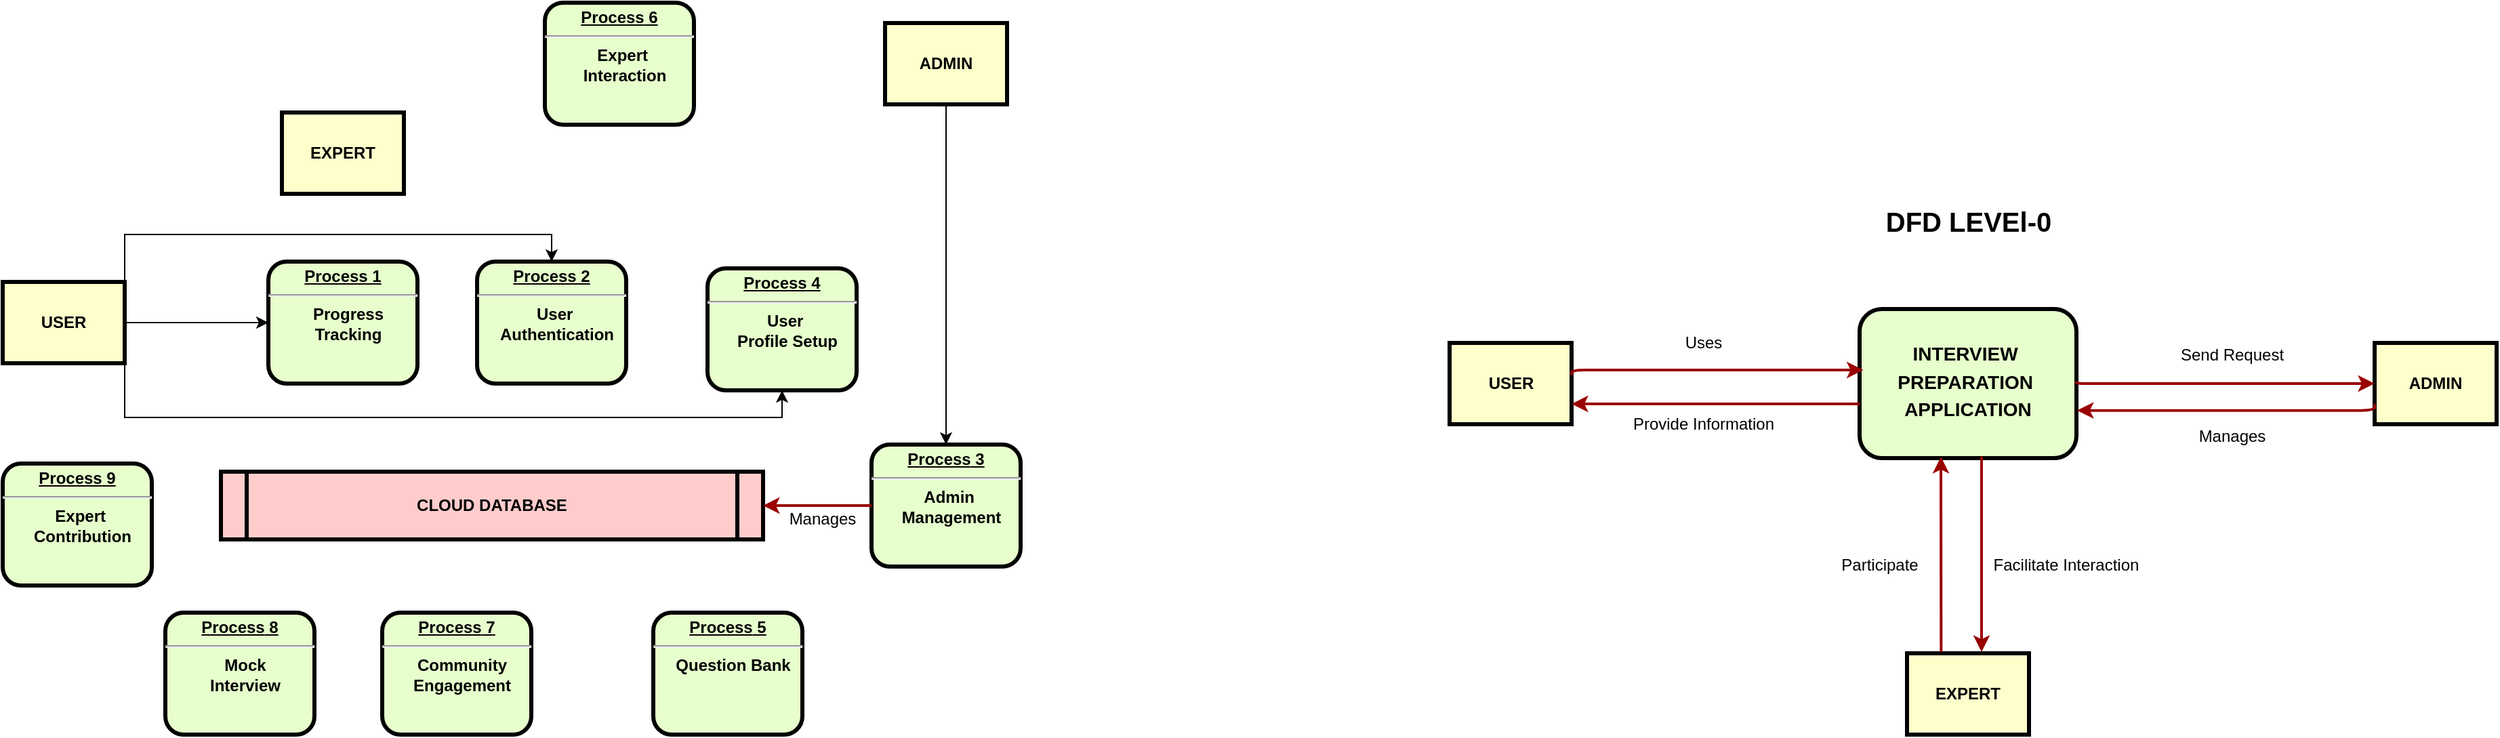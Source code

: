 <mxfile version="22.0.6" type="device">
  <diagram name="Page-1" id="c7558073-3199-34d8-9f00-42111426c3f3">
    <mxGraphModel dx="979" dy="566" grid="1" gridSize="10" guides="1" tooltips="1" connect="1" arrows="1" fold="1" page="1" pageScale="1" pageWidth="826" pageHeight="1169" background="none" math="0" shadow="0">
      <root>
        <mxCell id="0" />
        <mxCell id="1" parent="0" />
        <mxCell id="2" value="&lt;p style=&quot;margin: 0px; margin-top: 4px; text-align: center; text-decoration: underline;&quot;&gt;&lt;strong&gt;Process 1&lt;br&gt;&lt;/strong&gt;&lt;/p&gt;&lt;hr&gt;&lt;p style=&quot;margin: 0px; margin-left: 8px;&quot;&gt;Progress&lt;/p&gt;&lt;p style=&quot;margin: 0px; margin-left: 8px;&quot;&gt;Tracking&lt;/p&gt;" style="verticalAlign=middle;align=center;overflow=fill;fontSize=12;fontFamily=Helvetica;html=1;rounded=1;fontStyle=1;strokeWidth=3;fillColor=#E6FFCC" parent="1" vertex="1">
          <mxGeometry x="236" y="236" width="110" height="90" as="geometry" />
        </mxCell>
        <mxCell id="3" value="EXPERT" style="whiteSpace=wrap;align=center;verticalAlign=middle;fontStyle=1;strokeWidth=3;fillColor=#FFFFCC" parent="1" vertex="1">
          <mxGeometry x="246" y="126" width="90" height="60" as="geometry" />
        </mxCell>
        <mxCell id="0EiWsD7YYBJB4MSZuBvv-81" style="edgeStyle=orthogonalEdgeStyle;rounded=0;orthogonalLoop=1;jettySize=auto;html=1;exitX=1;exitY=0.5;exitDx=0;exitDy=0;entryX=0;entryY=0.5;entryDx=0;entryDy=0;" edge="1" parent="1" source="4" target="2">
          <mxGeometry relative="1" as="geometry" />
        </mxCell>
        <mxCell id="0EiWsD7YYBJB4MSZuBvv-83" style="edgeStyle=orthogonalEdgeStyle;rounded=0;orthogonalLoop=1;jettySize=auto;html=1;exitX=1;exitY=0.5;exitDx=0;exitDy=0;entryX=0.5;entryY=0;entryDx=0;entryDy=0;" edge="1" parent="1" source="4" target="6">
          <mxGeometry relative="1" as="geometry">
            <Array as="points">
              <mxPoint x="130" y="216" />
              <mxPoint x="445" y="216" />
            </Array>
          </mxGeometry>
        </mxCell>
        <mxCell id="0EiWsD7YYBJB4MSZuBvv-87" style="edgeStyle=orthogonalEdgeStyle;rounded=0;orthogonalLoop=1;jettySize=auto;html=1;exitX=1;exitY=0.5;exitDx=0;exitDy=0;entryX=0.5;entryY=1;entryDx=0;entryDy=0;" edge="1" parent="1" source="4" target="8">
          <mxGeometry relative="1" as="geometry">
            <Array as="points">
              <mxPoint x="130" y="351" />
              <mxPoint x="615" y="351" />
            </Array>
          </mxGeometry>
        </mxCell>
        <mxCell id="4" value="USER" style="whiteSpace=wrap;align=center;verticalAlign=middle;fontStyle=1;strokeWidth=3;fillColor=#FFFFCC" parent="1" vertex="1">
          <mxGeometry x="40" y="251" width="90" height="60" as="geometry" />
        </mxCell>
        <mxCell id="5" value="CLOUD DATABASE" style="shape=process;whiteSpace=wrap;align=center;verticalAlign=middle;size=0.048;fontStyle=1;strokeWidth=3;fillColor=#FFCCCC" parent="1" vertex="1">
          <mxGeometry x="201.0" y="391" width="400" height="50" as="geometry" />
        </mxCell>
        <mxCell id="6" value="&lt;p style=&quot;margin: 0px; margin-top: 4px; text-align: center; text-decoration: underline;&quot;&gt;&lt;strong&gt;Process 2&lt;br&gt;&lt;/strong&gt;&lt;/p&gt;&lt;hr&gt;&lt;p style=&quot;margin: 0px; margin-left: 8px;&quot;&gt;User&amp;nbsp;&lt;/p&gt;&lt;p style=&quot;margin: 0px; margin-left: 8px;&quot;&gt;Authentication&lt;/p&gt;" style="verticalAlign=middle;align=center;overflow=fill;fontSize=12;fontFamily=Helvetica;html=1;rounded=1;fontStyle=1;strokeWidth=3;fillColor=#E6FFCC" parent="1" vertex="1">
          <mxGeometry x="390" y="236" width="110" height="90" as="geometry" />
        </mxCell>
        <mxCell id="7" value="&lt;p style=&quot;margin: 0px; margin-top: 4px; text-align: center; text-decoration: underline;&quot;&gt;&lt;strong&gt;&lt;strong&gt;Process&lt;/strong&gt; 3&lt;br&gt;&lt;/strong&gt;&lt;/p&gt;&lt;hr&gt;&lt;p style=&quot;margin: 0px; margin-left: 8px;&quot;&gt;Admin&amp;nbsp;&lt;/p&gt;&lt;p style=&quot;margin: 0px; margin-left: 8px;&quot;&gt;Management&lt;/p&gt;" style="verticalAlign=middle;align=center;overflow=fill;fontSize=12;fontFamily=Helvetica;html=1;rounded=1;fontStyle=1;strokeWidth=3;fillColor=#E6FFCC" parent="1" vertex="1">
          <mxGeometry x="681" y="371" width="110" height="90" as="geometry" />
        </mxCell>
        <mxCell id="8" value="&lt;p style=&quot;margin: 0px; margin-top: 4px; text-align: center; text-decoration: underline;&quot;&gt;&lt;strong&gt;&lt;strong&gt;Process&lt;/strong&gt; 4&lt;br&gt;&lt;/strong&gt;&lt;/p&gt;&lt;hr&gt;&lt;p style=&quot;margin: 0px; margin-left: 8px;&quot;&gt;User&amp;nbsp;&lt;/p&gt;&lt;p style=&quot;margin: 0px; margin-left: 8px;&quot;&gt;Profile&amp;nbsp;&lt;span style=&quot;background-color: initial;&quot;&gt;Setup&lt;/span&gt;&lt;/p&gt;" style="verticalAlign=middle;align=center;overflow=fill;fontSize=12;fontFamily=Helvetica;html=1;rounded=1;fontStyle=1;strokeWidth=3;fillColor=#E6FFCC" parent="1" vertex="1">
          <mxGeometry x="560" y="241" width="110" height="90" as="geometry" />
        </mxCell>
        <mxCell id="0EiWsD7YYBJB4MSZuBvv-80" style="edgeStyle=orthogonalEdgeStyle;rounded=0;orthogonalLoop=1;jettySize=auto;html=1;exitX=0.5;exitY=1;exitDx=0;exitDy=0;" edge="1" parent="1" source="12" target="7">
          <mxGeometry relative="1" as="geometry" />
        </mxCell>
        <mxCell id="12" value="ADMIN" style="whiteSpace=wrap;align=center;verticalAlign=middle;fontStyle=1;strokeWidth=3;fillColor=#FFFFCC" parent="1" vertex="1">
          <mxGeometry x="691" y="60.0" width="90" height="60" as="geometry" />
        </mxCell>
        <mxCell id="62" value="Uses" style="text;spacingTop=-5;align=center" parent="1" vertex="1">
          <mxGeometry x="1280" y="287" width="30" height="24" as="geometry" />
        </mxCell>
        <mxCell id="73" value="" style="edgeStyle=elbowEdgeStyle;elbow=vertical;strokeColor=#990000;strokeWidth=2" parent="1" source="7" target="5" edge="1">
          <mxGeometry width="100" height="100" relative="1" as="geometry">
            <mxPoint x="460" y="500" as="sourcePoint" />
            <mxPoint x="560" y="400" as="targetPoint" />
            <Array as="points" />
          </mxGeometry>
        </mxCell>
        <mxCell id="GQEIz0DpZ-lxtKbZ7wda-96" value="USER" style="whiteSpace=wrap;align=center;verticalAlign=middle;fontStyle=1;strokeWidth=3;fillColor=#FFFFCC" parent="1" vertex="1">
          <mxGeometry x="1107.5" y="296" width="90" height="60" as="geometry" />
        </mxCell>
        <mxCell id="GQEIz0DpZ-lxtKbZ7wda-97" value="&lt;b&gt;&lt;font style=&quot;font-size: 20px;&quot;&gt;DFD LEVEl-0&lt;/font&gt;&lt;/b&gt;" style="text;strokeColor=none;align=center;fillColor=none;html=1;verticalAlign=middle;whiteSpace=wrap;rounded=0;" parent="1" vertex="1">
          <mxGeometry x="1402.5" y="191" width="175" height="30" as="geometry" />
        </mxCell>
        <mxCell id="GQEIz0DpZ-lxtKbZ7wda-98" value="EXPERT" style="whiteSpace=wrap;align=center;verticalAlign=middle;fontStyle=1;strokeWidth=3;fillColor=#FFFFCC" parent="1" vertex="1">
          <mxGeometry x="1445" y="525" width="90" height="60" as="geometry" />
        </mxCell>
        <mxCell id="GQEIz0DpZ-lxtKbZ7wda-99" value="ADMIN" style="whiteSpace=wrap;align=center;verticalAlign=middle;fontStyle=1;strokeWidth=3;fillColor=#FFFFCC" parent="1" vertex="1">
          <mxGeometry x="1790" y="296" width="90" height="60" as="geometry" />
        </mxCell>
        <mxCell id="GQEIz0DpZ-lxtKbZ7wda-102" value="&lt;p style=&quot;margin: 4px 0px 0px; font-size: 14px;&quot;&gt;&lt;font style=&quot;font-size: 14px;&quot;&gt;&lt;br&gt;&lt;/font&gt;&lt;/p&gt;&lt;p style=&quot;margin: 4px 0px 0px; font-size: 14px;&quot;&gt;&lt;font style=&quot;font-size: 14px;&quot;&gt;INTERVIEW&amp;nbsp;&lt;/font&gt;&lt;/p&gt;&lt;p style=&quot;margin: 4px 0px 0px; font-size: 14px;&quot;&gt;&lt;font style=&quot;font-size: 14px;&quot;&gt;PREPARATION&amp;nbsp;&lt;/font&gt;&lt;/p&gt;&lt;p style=&quot;margin: 4px 0px 0px; font-size: 14px;&quot;&gt;&lt;font style=&quot;font-size: 14px;&quot;&gt;APPLICATION&lt;/font&gt;&lt;/p&gt;" style="verticalAlign=middle;align=center;overflow=fill;fontSize=12;fontFamily=Helvetica;html=1;rounded=1;fontStyle=1;strokeWidth=3;fillColor=#E6FFCC" parent="1" vertex="1">
          <mxGeometry x="1410" y="271" width="160" height="110" as="geometry" />
        </mxCell>
        <mxCell id="GQEIz0DpZ-lxtKbZ7wda-103" value="" style="edgeStyle=elbowEdgeStyle;elbow=horizontal;strokeColor=#990000;strokeWidth=2;entryX=-0.043;entryY=0.403;entryDx=0;entryDy=0;entryPerimeter=0;" parent="1" edge="1">
          <mxGeometry width="100" height="100" relative="1" as="geometry">
            <mxPoint x="1197.5" y="319.73" as="sourcePoint" />
            <mxPoint x="1412.77" y="316" as="targetPoint" />
            <Array as="points">
              <mxPoint x="1197.5" y="364.73" />
            </Array>
          </mxGeometry>
        </mxCell>
        <mxCell id="GQEIz0DpZ-lxtKbZ7wda-106" value="" style="edgeStyle=elbowEdgeStyle;elbow=vertical;strokeColor=#990000;strokeWidth=2;entryX=1;entryY=0.75;entryDx=0;entryDy=0;" parent="1" target="GQEIz0DpZ-lxtKbZ7wda-96" edge="1">
          <mxGeometry width="100" height="100" relative="1" as="geometry">
            <mxPoint x="1410" y="341" as="sourcePoint" />
            <mxPoint x="1330" y="341" as="targetPoint" />
            <Array as="points">
              <mxPoint x="1379" y="341" />
            </Array>
          </mxGeometry>
        </mxCell>
        <mxCell id="GQEIz0DpZ-lxtKbZ7wda-107" value="Provide Information&#xa;" style="text;spacingTop=-5;align=center" parent="1" vertex="1">
          <mxGeometry x="1280" y="347" width="30" height="24" as="geometry" />
        </mxCell>
        <mxCell id="GQEIz0DpZ-lxtKbZ7wda-108" value="" style="edgeStyle=elbowEdgeStyle;elbow=horizontal;strokeColor=#990000;strokeWidth=2;entryX=0;entryY=0.5;entryDx=0;entryDy=0;exitX=0;exitY=0.5;exitDx=0;exitDy=0;" parent="1" target="GQEIz0DpZ-lxtKbZ7wda-99" edge="1">
          <mxGeometry width="100" height="100" relative="1" as="geometry">
            <mxPoint x="1570" y="324.55" as="sourcePoint" />
            <mxPoint x="1785.27" y="320.82" as="targetPoint" />
            <Array as="points">
              <mxPoint x="1570" y="369.55" />
            </Array>
          </mxGeometry>
        </mxCell>
        <mxCell id="GQEIz0DpZ-lxtKbZ7wda-109" value="" style="edgeStyle=elbowEdgeStyle;elbow=vertical;strokeColor=#990000;strokeWidth=2;entryX=1;entryY=0.75;entryDx=0;entryDy=0;exitX=0;exitY=0.75;exitDx=0;exitDy=0;" parent="1" source="GQEIz0DpZ-lxtKbZ7wda-99" edge="1">
          <mxGeometry width="100" height="100" relative="1" as="geometry">
            <mxPoint x="1782.5" y="345.82" as="sourcePoint" />
            <mxPoint x="1570.5" y="345.82" as="targetPoint" />
            <Array as="points">
              <mxPoint x="1751.5" y="345.82" />
            </Array>
          </mxGeometry>
        </mxCell>
        <mxCell id="GQEIz0DpZ-lxtKbZ7wda-110" value="Send Request" style="text;spacingTop=-5;align=center" parent="1" vertex="1">
          <mxGeometry x="1670" y="296" width="30" height="24" as="geometry" />
        </mxCell>
        <mxCell id="GQEIz0DpZ-lxtKbZ7wda-112" value="Manages" style="text;spacingTop=-5;align=center" parent="1" vertex="1">
          <mxGeometry x="1670" y="356" width="30" height="24" as="geometry" />
        </mxCell>
        <mxCell id="GQEIz0DpZ-lxtKbZ7wda-113" value="" style="edgeStyle=elbowEdgeStyle;elbow=horizontal;strokeColor=#990000;strokeWidth=2" parent="1" edge="1">
          <mxGeometry width="100" height="100" relative="1" as="geometry">
            <mxPoint x="1470.18" y="524" as="sourcePoint" />
            <mxPoint x="1470.004" y="380" as="targetPoint" />
          </mxGeometry>
        </mxCell>
        <mxCell id="GQEIz0DpZ-lxtKbZ7wda-115" value="" style="edgeStyle=elbowEdgeStyle;elbow=horizontal;strokeColor=#990000;strokeWidth=2" parent="1" edge="1">
          <mxGeometry width="100" height="100" relative="1" as="geometry">
            <mxPoint x="1500" y="380" as="sourcePoint" />
            <mxPoint x="1500" y="524" as="targetPoint" />
          </mxGeometry>
        </mxCell>
        <mxCell id="GQEIz0DpZ-lxtKbZ7wda-116" value="Facilitate Interaction&#xa; " style="text;spacingTop=-5;align=center" parent="1" vertex="1">
          <mxGeometry x="1547.5" y="451" width="30" height="24" as="geometry" />
        </mxCell>
        <mxCell id="GQEIz0DpZ-lxtKbZ7wda-118" value="Participate" style="text;spacingTop=-5;align=center" parent="1" vertex="1">
          <mxGeometry x="1410" y="451" width="30" height="24" as="geometry" />
        </mxCell>
        <mxCell id="0EiWsD7YYBJB4MSZuBvv-73" value="Manages" style="text;spacingTop=-5;align=center" vertex="1" parent="1">
          <mxGeometry x="630" y="417" width="30" height="24" as="geometry" />
        </mxCell>
        <mxCell id="0EiWsD7YYBJB4MSZuBvv-74" value="&lt;p style=&quot;margin: 0px; margin-top: 4px; text-align: center; text-decoration: underline;&quot;&gt;&lt;strong&gt;&lt;strong&gt;Process&lt;/strong&gt;&amp;nbsp;5&lt;br&gt;&lt;/strong&gt;&lt;/p&gt;&lt;hr&gt;&lt;p style=&quot;margin: 0px; margin-left: 8px;&quot;&gt;Question Bank&lt;/p&gt;" style="verticalAlign=middle;align=center;overflow=fill;fontSize=12;fontFamily=Helvetica;html=1;rounded=1;fontStyle=1;strokeWidth=3;fillColor=#E6FFCC" vertex="1" parent="1">
          <mxGeometry x="520" y="495" width="110" height="90" as="geometry" />
        </mxCell>
        <mxCell id="0EiWsD7YYBJB4MSZuBvv-75" value="&lt;p style=&quot;margin: 0px; margin-top: 4px; text-align: center; text-decoration: underline;&quot;&gt;&lt;strong&gt;&lt;strong&gt;Process&lt;/strong&gt;&amp;nbsp;6&lt;br&gt;&lt;/strong&gt;&lt;/p&gt;&lt;hr&gt;&lt;p style=&quot;margin: 0px; margin-left: 8px;&quot;&gt;Expert&amp;nbsp;&lt;/p&gt;&lt;p style=&quot;margin: 0px; margin-left: 8px;&quot;&gt;Interaction&lt;/p&gt;" style="verticalAlign=middle;align=center;overflow=fill;fontSize=12;fontFamily=Helvetica;html=1;rounded=1;fontStyle=1;strokeWidth=3;fillColor=#E6FFCC" vertex="1" parent="1">
          <mxGeometry x="440" y="45" width="110" height="90" as="geometry" />
        </mxCell>
        <mxCell id="0EiWsD7YYBJB4MSZuBvv-76" value="&lt;p style=&quot;margin: 0px; margin-top: 4px; text-align: center; text-decoration: underline;&quot;&gt;&lt;strong&gt;&lt;strong&gt;Process&lt;/strong&gt;&amp;nbsp;7&lt;br&gt;&lt;/strong&gt;&lt;/p&gt;&lt;hr&gt;&lt;p style=&quot;margin: 0px; margin-left: 8px;&quot;&gt;Community&lt;/p&gt;&lt;p style=&quot;margin: 0px; margin-left: 8px;&quot;&gt;Engagement&lt;/p&gt;&lt;p style=&quot;margin: 0px; margin-left: 8px;&quot;&gt;&lt;br&gt;&lt;/p&gt;" style="verticalAlign=middle;align=center;overflow=fill;fontSize=12;fontFamily=Helvetica;html=1;rounded=1;fontStyle=1;strokeWidth=3;fillColor=#E6FFCC" vertex="1" parent="1">
          <mxGeometry x="320" y="495" width="110" height="90" as="geometry" />
        </mxCell>
        <mxCell id="0EiWsD7YYBJB4MSZuBvv-77" value="&lt;p style=&quot;margin: 0px; margin-top: 4px; text-align: center; text-decoration: underline;&quot;&gt;&lt;strong&gt;&lt;strong&gt;Process&lt;/strong&gt;&amp;nbsp;8&lt;br&gt;&lt;/strong&gt;&lt;/p&gt;&lt;hr&gt;&lt;p style=&quot;margin: 0px; margin-left: 8px;&quot;&gt;Mock&lt;/p&gt;&lt;p style=&quot;margin: 0px; margin-left: 8px;&quot;&gt;Interview&lt;/p&gt;&lt;p style=&quot;margin: 0px; margin-left: 8px;&quot;&gt;&lt;br&gt;&lt;/p&gt;" style="verticalAlign=middle;align=center;overflow=fill;fontSize=12;fontFamily=Helvetica;html=1;rounded=1;fontStyle=1;strokeWidth=3;fillColor=#E6FFCC" vertex="1" parent="1">
          <mxGeometry x="160" y="495" width="110" height="90" as="geometry" />
        </mxCell>
        <mxCell id="0EiWsD7YYBJB4MSZuBvv-78" value="&lt;p style=&quot;margin: 0px; margin-top: 4px; text-align: center; text-decoration: underline;&quot;&gt;&lt;strong&gt;&lt;strong&gt;Process&lt;/strong&gt;&amp;nbsp;9&lt;br&gt;&lt;/strong&gt;&lt;/p&gt;&lt;hr&gt;&lt;p style=&quot;margin: 0px; margin-left: 8px;&quot;&gt;Expert&amp;nbsp;&lt;/p&gt;&lt;p style=&quot;margin: 0px; margin-left: 8px;&quot;&gt;Contribution&lt;/p&gt;&lt;p style=&quot;margin: 0px; margin-left: 8px;&quot;&gt;&lt;br&gt;&lt;/p&gt;" style="verticalAlign=middle;align=center;overflow=fill;fontSize=12;fontFamily=Helvetica;html=1;rounded=1;fontStyle=1;strokeWidth=3;fillColor=#E6FFCC" vertex="1" parent="1">
          <mxGeometry x="40" y="385" width="110" height="90" as="geometry" />
        </mxCell>
      </root>
    </mxGraphModel>
  </diagram>
</mxfile>
